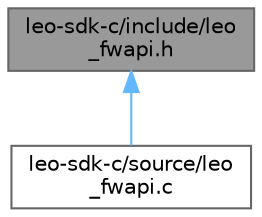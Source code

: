 digraph "leo-sdk-c/include/leo_fwapi.h"
{
 // LATEX_PDF_SIZE
  bgcolor="transparent";
  edge [fontname=Helvetica,fontsize=10,labelfontname=Helvetica,labelfontsize=10];
  node [fontname=Helvetica,fontsize=10,shape=box,height=0.2,width=0.4];
  Node1 [label="leo-sdk-c/include/leo\l_fwapi.h",height=0.2,width=0.4,color="gray40", fillcolor="grey60", style="filled", fontcolor="black",tooltip="Definition of public functions for the SDK."];
  Node1 -> Node2 [dir="back",color="steelblue1",style="solid"];
  Node2 [label="leo-sdk-c/source/leo\l_fwapi.c",height=0.2,width=0.4,color="grey40", fillcolor="white", style="filled",URL="$leo__fwapi_8c.html",tooltip="Implementation of public functions for the SDK."];
}
